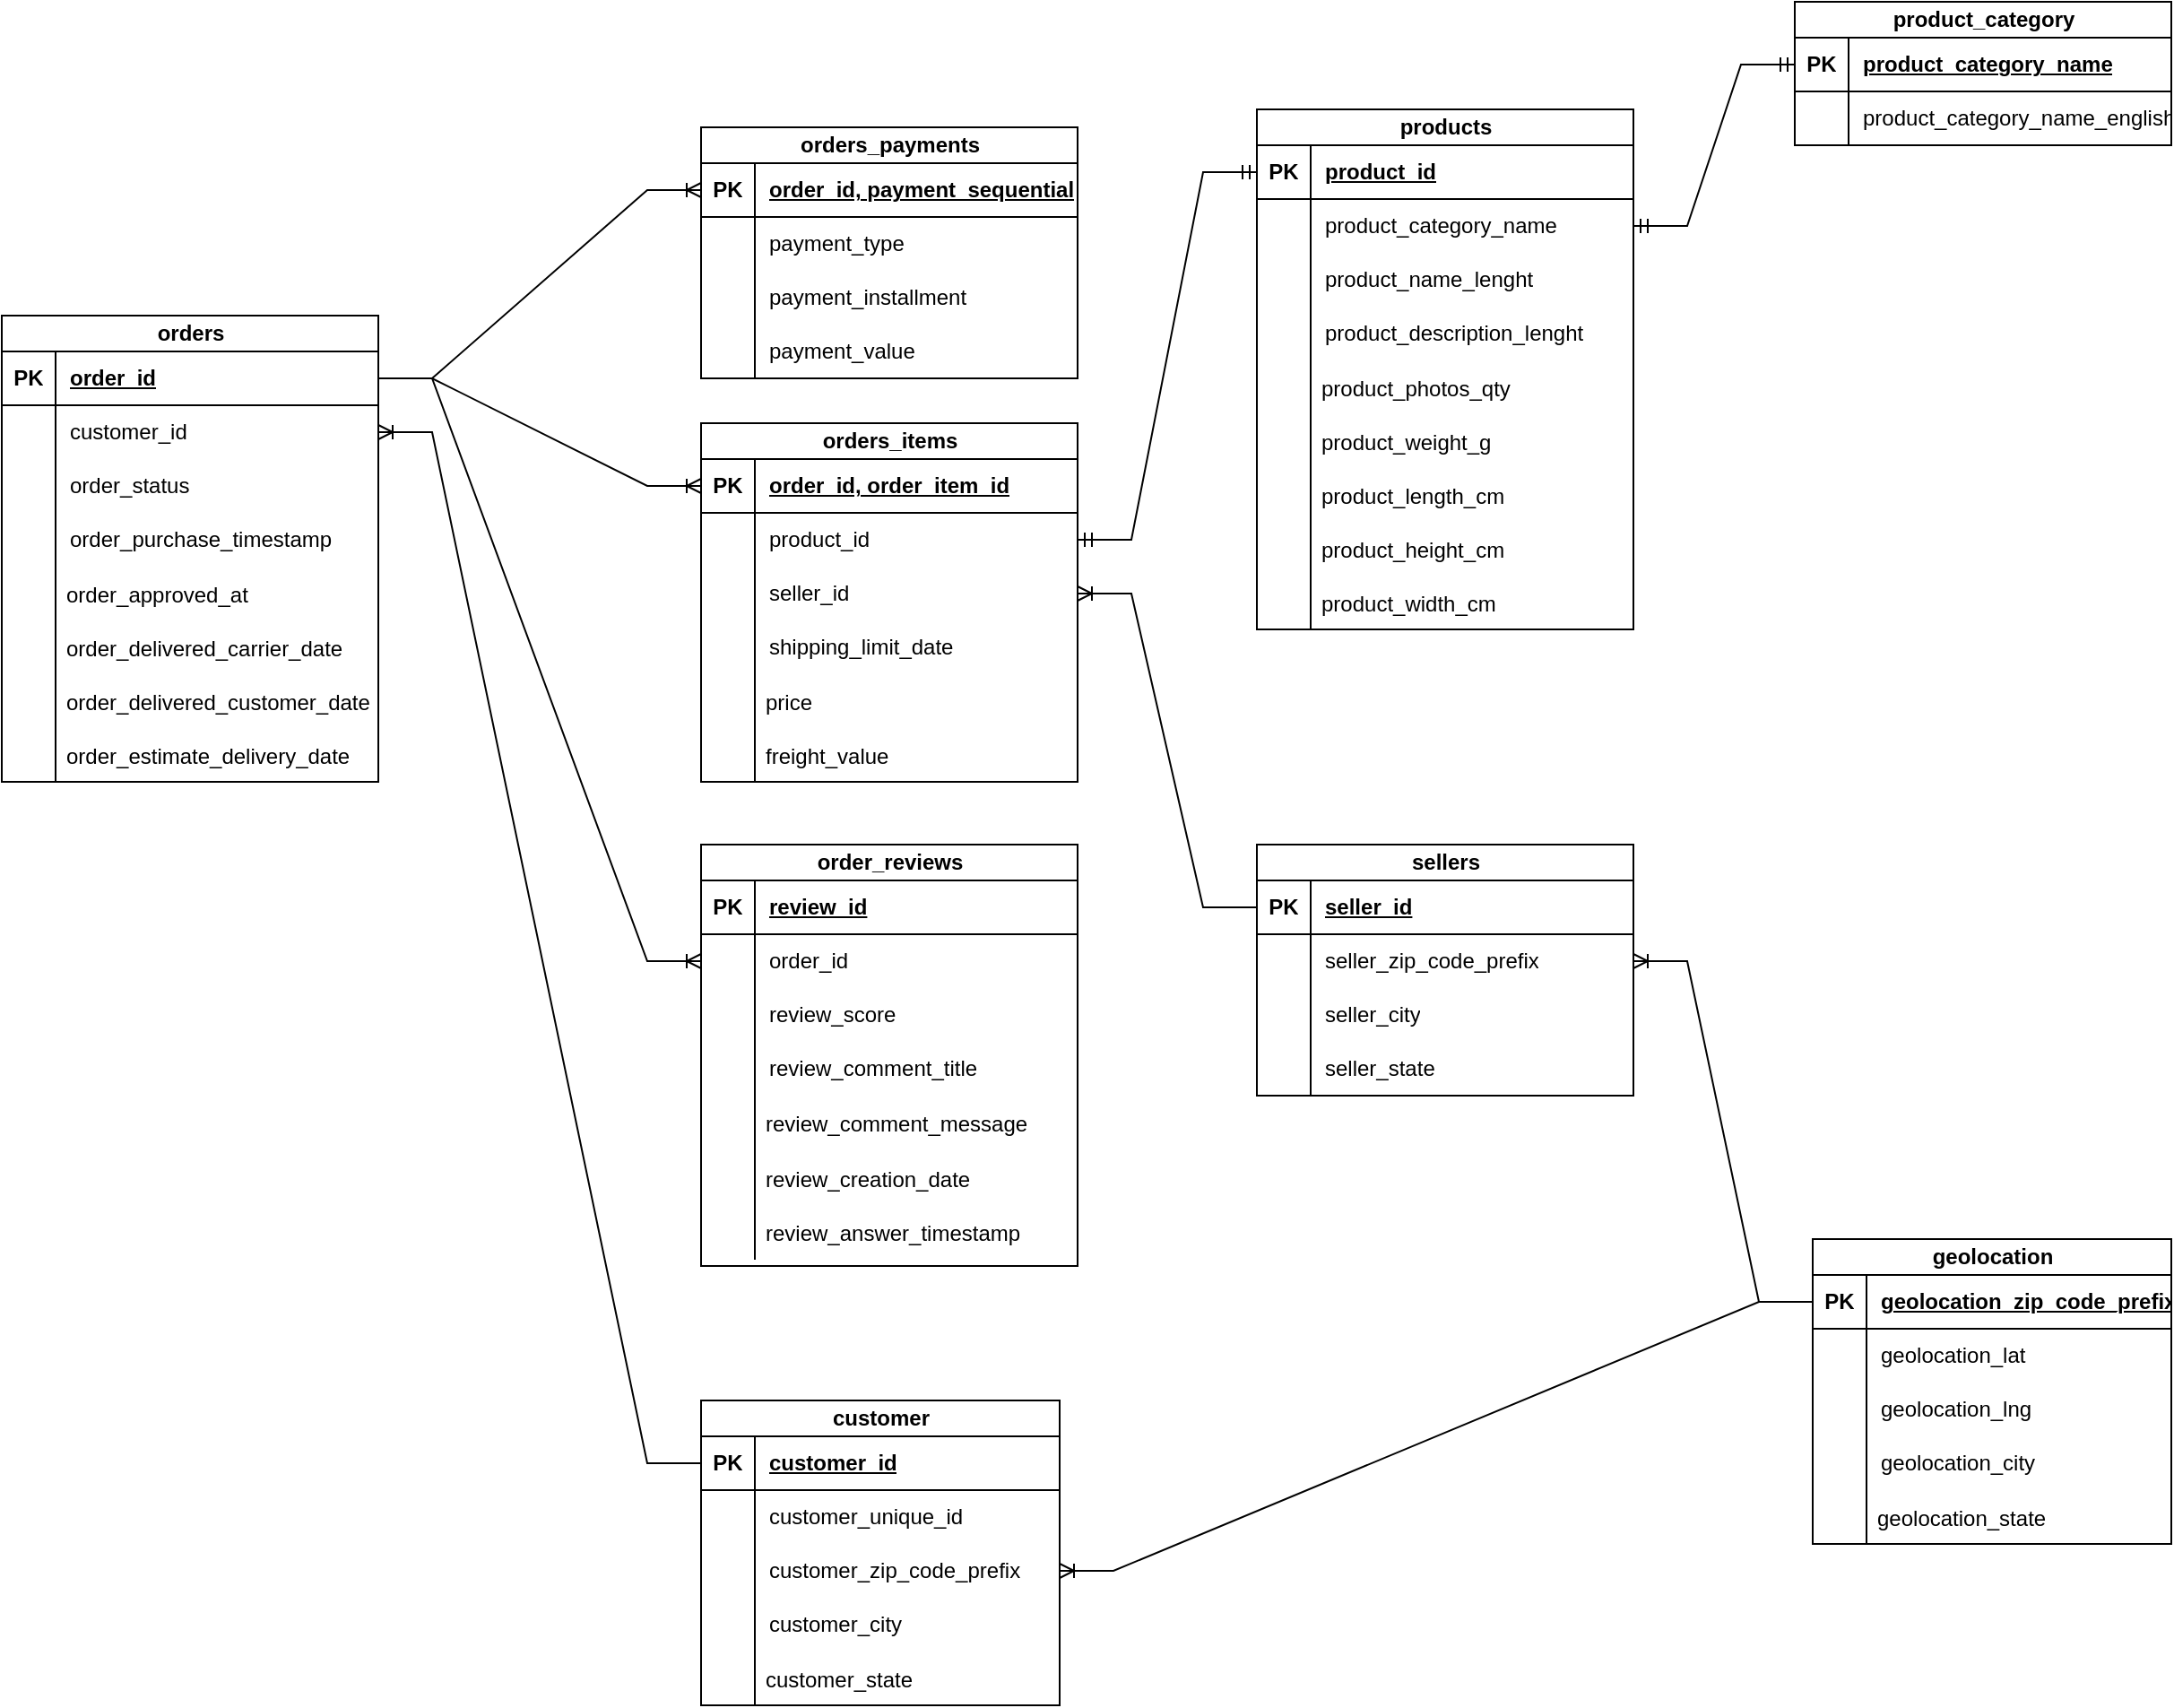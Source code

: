 <mxfile version="21.6.8" type="github">
  <diagram name="Page-1" id="hKuT9ZDMPnaSmXgGTGg1">
    <mxGraphModel dx="1985" dy="883" grid="1" gridSize="10" guides="1" tooltips="1" connect="1" arrows="1" fold="1" page="1" pageScale="1" pageWidth="827" pageHeight="1169" math="0" shadow="0">
      <root>
        <mxCell id="0" />
        <mxCell id="1" parent="0" />
        <mxCell id="spG-7d_b9eZW27uLmgYf-78" value="orders_payments" style="shape=table;startSize=20;container=1;collapsible=1;childLayout=tableLayout;fixedRows=1;rowLines=0;fontStyle=1;align=center;resizeLast=1;html=1;" vertex="1" parent="1">
          <mxGeometry x="1160" y="220" width="210" height="140" as="geometry">
            <mxRectangle x="50" y="90" width="100" height="30" as="alternateBounds" />
          </mxGeometry>
        </mxCell>
        <mxCell id="spG-7d_b9eZW27uLmgYf-79" value="" style="shape=tableRow;horizontal=0;startSize=0;swimlaneHead=0;swimlaneBody=0;fillColor=none;collapsible=0;dropTarget=0;points=[[0,0.5],[1,0.5]];portConstraint=eastwest;top=0;left=0;right=0;bottom=1;" vertex="1" parent="spG-7d_b9eZW27uLmgYf-78">
          <mxGeometry y="20" width="210" height="30" as="geometry" />
        </mxCell>
        <mxCell id="spG-7d_b9eZW27uLmgYf-80" value="PK" style="shape=partialRectangle;connectable=0;fillColor=none;top=0;left=0;bottom=0;right=0;fontStyle=1;overflow=hidden;whiteSpace=wrap;html=1;" vertex="1" parent="spG-7d_b9eZW27uLmgYf-79">
          <mxGeometry width="30" height="30" as="geometry">
            <mxRectangle width="30" height="30" as="alternateBounds" />
          </mxGeometry>
        </mxCell>
        <mxCell id="spG-7d_b9eZW27uLmgYf-81" value="order_id, payment_sequential" style="shape=partialRectangle;connectable=0;fillColor=none;top=0;left=0;bottom=0;right=0;align=left;spacingLeft=6;fontStyle=5;overflow=hidden;whiteSpace=wrap;html=1;" vertex="1" parent="spG-7d_b9eZW27uLmgYf-79">
          <mxGeometry x="30" width="180" height="30" as="geometry">
            <mxRectangle width="180" height="30" as="alternateBounds" />
          </mxGeometry>
        </mxCell>
        <mxCell id="spG-7d_b9eZW27uLmgYf-82" value="" style="shape=tableRow;horizontal=0;startSize=0;swimlaneHead=0;swimlaneBody=0;fillColor=none;collapsible=0;dropTarget=0;points=[[0,0.5],[1,0.5]];portConstraint=eastwest;top=0;left=0;right=0;bottom=0;" vertex="1" parent="spG-7d_b9eZW27uLmgYf-78">
          <mxGeometry y="50" width="210" height="30" as="geometry" />
        </mxCell>
        <mxCell id="spG-7d_b9eZW27uLmgYf-83" value="" style="shape=partialRectangle;connectable=0;fillColor=none;top=0;left=0;bottom=0;right=0;editable=1;overflow=hidden;whiteSpace=wrap;html=1;" vertex="1" parent="spG-7d_b9eZW27uLmgYf-82">
          <mxGeometry width="30" height="30" as="geometry">
            <mxRectangle width="30" height="30" as="alternateBounds" />
          </mxGeometry>
        </mxCell>
        <mxCell id="spG-7d_b9eZW27uLmgYf-84" value="payment_type" style="shape=partialRectangle;connectable=0;fillColor=none;top=0;left=0;bottom=0;right=0;align=left;spacingLeft=6;overflow=hidden;whiteSpace=wrap;html=1;" vertex="1" parent="spG-7d_b9eZW27uLmgYf-82">
          <mxGeometry x="30" width="180" height="30" as="geometry">
            <mxRectangle width="180" height="30" as="alternateBounds" />
          </mxGeometry>
        </mxCell>
        <mxCell id="spG-7d_b9eZW27uLmgYf-85" value="" style="shape=tableRow;horizontal=0;startSize=0;swimlaneHead=0;swimlaneBody=0;fillColor=none;collapsible=0;dropTarget=0;points=[[0,0.5],[1,0.5]];portConstraint=eastwest;top=0;left=0;right=0;bottom=0;" vertex="1" parent="spG-7d_b9eZW27uLmgYf-78">
          <mxGeometry y="80" width="210" height="30" as="geometry" />
        </mxCell>
        <mxCell id="spG-7d_b9eZW27uLmgYf-86" value="" style="shape=partialRectangle;connectable=0;fillColor=none;top=0;left=0;bottom=0;right=0;editable=1;overflow=hidden;whiteSpace=wrap;html=1;" vertex="1" parent="spG-7d_b9eZW27uLmgYf-85">
          <mxGeometry width="30" height="30" as="geometry">
            <mxRectangle width="30" height="30" as="alternateBounds" />
          </mxGeometry>
        </mxCell>
        <mxCell id="spG-7d_b9eZW27uLmgYf-87" value="payment_installment" style="shape=partialRectangle;connectable=0;fillColor=none;top=0;left=0;bottom=0;right=0;align=left;spacingLeft=6;overflow=hidden;whiteSpace=wrap;html=1;" vertex="1" parent="spG-7d_b9eZW27uLmgYf-85">
          <mxGeometry x="30" width="180" height="30" as="geometry">
            <mxRectangle width="180" height="30" as="alternateBounds" />
          </mxGeometry>
        </mxCell>
        <mxCell id="spG-7d_b9eZW27uLmgYf-88" value="" style="shape=tableRow;horizontal=0;startSize=0;swimlaneHead=0;swimlaneBody=0;fillColor=none;collapsible=0;dropTarget=0;points=[[0,0.5],[1,0.5]];portConstraint=eastwest;top=0;left=0;right=0;bottom=0;" vertex="1" parent="spG-7d_b9eZW27uLmgYf-78">
          <mxGeometry y="110" width="210" height="30" as="geometry" />
        </mxCell>
        <mxCell id="spG-7d_b9eZW27uLmgYf-89" value="" style="shape=partialRectangle;connectable=0;fillColor=none;top=0;left=0;bottom=0;right=0;editable=1;overflow=hidden;whiteSpace=wrap;html=1;" vertex="1" parent="spG-7d_b9eZW27uLmgYf-88">
          <mxGeometry width="30" height="30" as="geometry">
            <mxRectangle width="30" height="30" as="alternateBounds" />
          </mxGeometry>
        </mxCell>
        <mxCell id="spG-7d_b9eZW27uLmgYf-90" value="payment_value" style="shape=partialRectangle;connectable=0;fillColor=none;top=0;left=0;bottom=0;right=0;align=left;spacingLeft=6;overflow=hidden;whiteSpace=wrap;html=1;" vertex="1" parent="spG-7d_b9eZW27uLmgYf-88">
          <mxGeometry x="30" width="180" height="30" as="geometry">
            <mxRectangle width="180" height="30" as="alternateBounds" />
          </mxGeometry>
        </mxCell>
        <mxCell id="spG-7d_b9eZW27uLmgYf-133" value="product_category" style="shape=table;startSize=20;container=1;collapsible=1;childLayout=tableLayout;fixedRows=1;rowLines=0;fontStyle=1;align=center;resizeLast=1;html=1;" vertex="1" parent="1">
          <mxGeometry x="1770" y="150" width="210" height="80" as="geometry">
            <mxRectangle x="50" y="90" width="100" height="30" as="alternateBounds" />
          </mxGeometry>
        </mxCell>
        <mxCell id="spG-7d_b9eZW27uLmgYf-134" value="" style="shape=tableRow;horizontal=0;startSize=0;swimlaneHead=0;swimlaneBody=0;fillColor=none;collapsible=0;dropTarget=0;points=[[0,0.5],[1,0.5]];portConstraint=eastwest;top=0;left=0;right=0;bottom=1;" vertex="1" parent="spG-7d_b9eZW27uLmgYf-133">
          <mxGeometry y="20" width="210" height="30" as="geometry" />
        </mxCell>
        <mxCell id="spG-7d_b9eZW27uLmgYf-135" value="PK" style="shape=partialRectangle;connectable=0;fillColor=none;top=0;left=0;bottom=0;right=0;fontStyle=1;overflow=hidden;whiteSpace=wrap;html=1;" vertex="1" parent="spG-7d_b9eZW27uLmgYf-134">
          <mxGeometry width="30" height="30" as="geometry">
            <mxRectangle width="30" height="30" as="alternateBounds" />
          </mxGeometry>
        </mxCell>
        <mxCell id="spG-7d_b9eZW27uLmgYf-136" value="product_category_name" style="shape=partialRectangle;connectable=0;fillColor=none;top=0;left=0;bottom=0;right=0;align=left;spacingLeft=6;fontStyle=5;overflow=hidden;whiteSpace=wrap;html=1;" vertex="1" parent="spG-7d_b9eZW27uLmgYf-134">
          <mxGeometry x="30" width="180" height="30" as="geometry">
            <mxRectangle width="180" height="30" as="alternateBounds" />
          </mxGeometry>
        </mxCell>
        <mxCell id="spG-7d_b9eZW27uLmgYf-137" value="" style="shape=tableRow;horizontal=0;startSize=0;swimlaneHead=0;swimlaneBody=0;fillColor=none;collapsible=0;dropTarget=0;points=[[0,0.5],[1,0.5]];portConstraint=eastwest;top=0;left=0;right=0;bottom=0;" vertex="1" parent="spG-7d_b9eZW27uLmgYf-133">
          <mxGeometry y="50" width="210" height="30" as="geometry" />
        </mxCell>
        <mxCell id="spG-7d_b9eZW27uLmgYf-138" value="" style="shape=partialRectangle;connectable=0;fillColor=none;top=0;left=0;bottom=0;right=0;editable=1;overflow=hidden;whiteSpace=wrap;html=1;" vertex="1" parent="spG-7d_b9eZW27uLmgYf-137">
          <mxGeometry width="30" height="30" as="geometry">
            <mxRectangle width="30" height="30" as="alternateBounds" />
          </mxGeometry>
        </mxCell>
        <mxCell id="spG-7d_b9eZW27uLmgYf-139" value="product_category_name_english" style="shape=partialRectangle;connectable=0;fillColor=none;top=0;left=0;bottom=0;right=0;align=left;spacingLeft=6;overflow=hidden;whiteSpace=wrap;html=1;" vertex="1" parent="spG-7d_b9eZW27uLmgYf-137">
          <mxGeometry x="30" width="180" height="30" as="geometry">
            <mxRectangle width="180" height="30" as="alternateBounds" />
          </mxGeometry>
        </mxCell>
        <mxCell id="spG-7d_b9eZW27uLmgYf-146" value="sellers" style="shape=table;startSize=20;container=1;collapsible=1;childLayout=tableLayout;fixedRows=1;rowLines=0;fontStyle=1;align=center;resizeLast=1;html=1;" vertex="1" parent="1">
          <mxGeometry x="1470" y="620" width="210" height="140" as="geometry">
            <mxRectangle x="50" y="90" width="100" height="30" as="alternateBounds" />
          </mxGeometry>
        </mxCell>
        <mxCell id="spG-7d_b9eZW27uLmgYf-147" value="" style="shape=tableRow;horizontal=0;startSize=0;swimlaneHead=0;swimlaneBody=0;fillColor=none;collapsible=0;dropTarget=0;points=[[0,0.5],[1,0.5]];portConstraint=eastwest;top=0;left=0;right=0;bottom=1;" vertex="1" parent="spG-7d_b9eZW27uLmgYf-146">
          <mxGeometry y="20" width="210" height="30" as="geometry" />
        </mxCell>
        <mxCell id="spG-7d_b9eZW27uLmgYf-148" value="PK" style="shape=partialRectangle;connectable=0;fillColor=none;top=0;left=0;bottom=0;right=0;fontStyle=1;overflow=hidden;whiteSpace=wrap;html=1;" vertex="1" parent="spG-7d_b9eZW27uLmgYf-147">
          <mxGeometry width="30" height="30" as="geometry">
            <mxRectangle width="30" height="30" as="alternateBounds" />
          </mxGeometry>
        </mxCell>
        <mxCell id="spG-7d_b9eZW27uLmgYf-149" value="seller_id" style="shape=partialRectangle;connectable=0;fillColor=none;top=0;left=0;bottom=0;right=0;align=left;spacingLeft=6;fontStyle=5;overflow=hidden;whiteSpace=wrap;html=1;" vertex="1" parent="spG-7d_b9eZW27uLmgYf-147">
          <mxGeometry x="30" width="180" height="30" as="geometry">
            <mxRectangle width="180" height="30" as="alternateBounds" />
          </mxGeometry>
        </mxCell>
        <mxCell id="spG-7d_b9eZW27uLmgYf-150" value="" style="shape=tableRow;horizontal=0;startSize=0;swimlaneHead=0;swimlaneBody=0;fillColor=none;collapsible=0;dropTarget=0;points=[[0,0.5],[1,0.5]];portConstraint=eastwest;top=0;left=0;right=0;bottom=0;" vertex="1" parent="spG-7d_b9eZW27uLmgYf-146">
          <mxGeometry y="50" width="210" height="30" as="geometry" />
        </mxCell>
        <mxCell id="spG-7d_b9eZW27uLmgYf-151" value="" style="shape=partialRectangle;connectable=0;fillColor=none;top=0;left=0;bottom=0;right=0;editable=1;overflow=hidden;whiteSpace=wrap;html=1;" vertex="1" parent="spG-7d_b9eZW27uLmgYf-150">
          <mxGeometry width="30" height="30" as="geometry">
            <mxRectangle width="30" height="30" as="alternateBounds" />
          </mxGeometry>
        </mxCell>
        <mxCell id="spG-7d_b9eZW27uLmgYf-152" value="seller_zip_code_prefix" style="shape=partialRectangle;connectable=0;fillColor=none;top=0;left=0;bottom=0;right=0;align=left;spacingLeft=6;overflow=hidden;whiteSpace=wrap;html=1;" vertex="1" parent="spG-7d_b9eZW27uLmgYf-150">
          <mxGeometry x="30" width="180" height="30" as="geometry">
            <mxRectangle width="180" height="30" as="alternateBounds" />
          </mxGeometry>
        </mxCell>
        <mxCell id="spG-7d_b9eZW27uLmgYf-153" value="" style="shape=tableRow;horizontal=0;startSize=0;swimlaneHead=0;swimlaneBody=0;fillColor=none;collapsible=0;dropTarget=0;points=[[0,0.5],[1,0.5]];portConstraint=eastwest;top=0;left=0;right=0;bottom=0;" vertex="1" parent="spG-7d_b9eZW27uLmgYf-146">
          <mxGeometry y="80" width="210" height="30" as="geometry" />
        </mxCell>
        <mxCell id="spG-7d_b9eZW27uLmgYf-154" value="" style="shape=partialRectangle;connectable=0;fillColor=none;top=0;left=0;bottom=0;right=0;editable=1;overflow=hidden;whiteSpace=wrap;html=1;" vertex="1" parent="spG-7d_b9eZW27uLmgYf-153">
          <mxGeometry width="30" height="30" as="geometry">
            <mxRectangle width="30" height="30" as="alternateBounds" />
          </mxGeometry>
        </mxCell>
        <mxCell id="spG-7d_b9eZW27uLmgYf-155" value="seller_city" style="shape=partialRectangle;connectable=0;fillColor=none;top=0;left=0;bottom=0;right=0;align=left;spacingLeft=6;overflow=hidden;whiteSpace=wrap;html=1;" vertex="1" parent="spG-7d_b9eZW27uLmgYf-153">
          <mxGeometry x="30" width="180" height="30" as="geometry">
            <mxRectangle width="180" height="30" as="alternateBounds" />
          </mxGeometry>
        </mxCell>
        <mxCell id="spG-7d_b9eZW27uLmgYf-156" value="" style="shape=tableRow;horizontal=0;startSize=0;swimlaneHead=0;swimlaneBody=0;fillColor=none;collapsible=0;dropTarget=0;points=[[0,0.5],[1,0.5]];portConstraint=eastwest;top=0;left=0;right=0;bottom=0;" vertex="1" parent="spG-7d_b9eZW27uLmgYf-146">
          <mxGeometry y="110" width="210" height="30" as="geometry" />
        </mxCell>
        <mxCell id="spG-7d_b9eZW27uLmgYf-157" value="" style="shape=partialRectangle;connectable=0;fillColor=none;top=0;left=0;bottom=0;right=0;editable=1;overflow=hidden;whiteSpace=wrap;html=1;" vertex="1" parent="spG-7d_b9eZW27uLmgYf-156">
          <mxGeometry width="30" height="30" as="geometry">
            <mxRectangle width="30" height="30" as="alternateBounds" />
          </mxGeometry>
        </mxCell>
        <mxCell id="spG-7d_b9eZW27uLmgYf-158" value="seller_state" style="shape=partialRectangle;connectable=0;fillColor=none;top=0;left=0;bottom=0;right=0;align=left;spacingLeft=6;overflow=hidden;whiteSpace=wrap;html=1;" vertex="1" parent="spG-7d_b9eZW27uLmgYf-156">
          <mxGeometry x="30" width="180" height="30" as="geometry">
            <mxRectangle width="180" height="30" as="alternateBounds" />
          </mxGeometry>
        </mxCell>
        <mxCell id="spG-7d_b9eZW27uLmgYf-159" value="" style="group" vertex="1" connectable="0" parent="1">
          <mxGeometry x="1780" y="840" width="200" height="170" as="geometry" />
        </mxCell>
        <mxCell id="spG-7d_b9eZW27uLmgYf-22" value="geolocation" style="shape=table;startSize=20;container=1;collapsible=1;childLayout=tableLayout;fixedRows=1;rowLines=0;fontStyle=1;align=center;resizeLast=1;html=1;" vertex="1" parent="spG-7d_b9eZW27uLmgYf-159">
          <mxGeometry width="200" height="170" as="geometry">
            <mxRectangle x="50" y="90" width="100" height="30" as="alternateBounds" />
          </mxGeometry>
        </mxCell>
        <mxCell id="spG-7d_b9eZW27uLmgYf-23" value="" style="shape=tableRow;horizontal=0;startSize=0;swimlaneHead=0;swimlaneBody=0;fillColor=none;collapsible=0;dropTarget=0;points=[[0,0.5],[1,0.5]];portConstraint=eastwest;top=0;left=0;right=0;bottom=1;" vertex="1" parent="spG-7d_b9eZW27uLmgYf-22">
          <mxGeometry y="20" width="200" height="30" as="geometry" />
        </mxCell>
        <mxCell id="spG-7d_b9eZW27uLmgYf-24" value="PK" style="shape=partialRectangle;connectable=0;fillColor=none;top=0;left=0;bottom=0;right=0;fontStyle=1;overflow=hidden;whiteSpace=wrap;html=1;" vertex="1" parent="spG-7d_b9eZW27uLmgYf-23">
          <mxGeometry width="30" height="30" as="geometry">
            <mxRectangle width="30" height="30" as="alternateBounds" />
          </mxGeometry>
        </mxCell>
        <mxCell id="spG-7d_b9eZW27uLmgYf-25" value="geolocation_zip_code_prefix" style="shape=partialRectangle;connectable=0;fillColor=none;top=0;left=0;bottom=0;right=0;align=left;spacingLeft=6;fontStyle=5;overflow=hidden;whiteSpace=wrap;html=1;" vertex="1" parent="spG-7d_b9eZW27uLmgYf-23">
          <mxGeometry x="30" width="170" height="30" as="geometry">
            <mxRectangle width="170" height="30" as="alternateBounds" />
          </mxGeometry>
        </mxCell>
        <mxCell id="spG-7d_b9eZW27uLmgYf-26" value="" style="shape=tableRow;horizontal=0;startSize=0;swimlaneHead=0;swimlaneBody=0;fillColor=none;collapsible=0;dropTarget=0;points=[[0,0.5],[1,0.5]];portConstraint=eastwest;top=0;left=0;right=0;bottom=0;" vertex="1" parent="spG-7d_b9eZW27uLmgYf-22">
          <mxGeometry y="50" width="200" height="30" as="geometry" />
        </mxCell>
        <mxCell id="spG-7d_b9eZW27uLmgYf-27" value="" style="shape=partialRectangle;connectable=0;fillColor=none;top=0;left=0;bottom=0;right=0;editable=1;overflow=hidden;whiteSpace=wrap;html=1;" vertex="1" parent="spG-7d_b9eZW27uLmgYf-26">
          <mxGeometry width="30" height="30" as="geometry">
            <mxRectangle width="30" height="30" as="alternateBounds" />
          </mxGeometry>
        </mxCell>
        <mxCell id="spG-7d_b9eZW27uLmgYf-28" value="geolocation_lat" style="shape=partialRectangle;connectable=0;fillColor=none;top=0;left=0;bottom=0;right=0;align=left;spacingLeft=6;overflow=hidden;whiteSpace=wrap;html=1;" vertex="1" parent="spG-7d_b9eZW27uLmgYf-26">
          <mxGeometry x="30" width="170" height="30" as="geometry">
            <mxRectangle width="170" height="30" as="alternateBounds" />
          </mxGeometry>
        </mxCell>
        <mxCell id="spG-7d_b9eZW27uLmgYf-29" value="" style="shape=tableRow;horizontal=0;startSize=0;swimlaneHead=0;swimlaneBody=0;fillColor=none;collapsible=0;dropTarget=0;points=[[0,0.5],[1,0.5]];portConstraint=eastwest;top=0;left=0;right=0;bottom=0;" vertex="1" parent="spG-7d_b9eZW27uLmgYf-22">
          <mxGeometry y="80" width="200" height="30" as="geometry" />
        </mxCell>
        <mxCell id="spG-7d_b9eZW27uLmgYf-30" value="" style="shape=partialRectangle;connectable=0;fillColor=none;top=0;left=0;bottom=0;right=0;editable=1;overflow=hidden;whiteSpace=wrap;html=1;" vertex="1" parent="spG-7d_b9eZW27uLmgYf-29">
          <mxGeometry width="30" height="30" as="geometry">
            <mxRectangle width="30" height="30" as="alternateBounds" />
          </mxGeometry>
        </mxCell>
        <mxCell id="spG-7d_b9eZW27uLmgYf-31" value="geolocation_lng" style="shape=partialRectangle;connectable=0;fillColor=none;top=0;left=0;bottom=0;right=0;align=left;spacingLeft=6;overflow=hidden;whiteSpace=wrap;html=1;" vertex="1" parent="spG-7d_b9eZW27uLmgYf-29">
          <mxGeometry x="30" width="170" height="30" as="geometry">
            <mxRectangle width="170" height="30" as="alternateBounds" />
          </mxGeometry>
        </mxCell>
        <mxCell id="spG-7d_b9eZW27uLmgYf-32" value="" style="shape=tableRow;horizontal=0;startSize=0;swimlaneHead=0;swimlaneBody=0;fillColor=none;collapsible=0;dropTarget=0;points=[[0,0.5],[1,0.5]];portConstraint=eastwest;top=0;left=0;right=0;bottom=0;" vertex="1" parent="spG-7d_b9eZW27uLmgYf-22">
          <mxGeometry y="110" width="200" height="30" as="geometry" />
        </mxCell>
        <mxCell id="spG-7d_b9eZW27uLmgYf-33" value="" style="shape=partialRectangle;connectable=0;fillColor=none;top=0;left=0;bottom=0;right=0;editable=1;overflow=hidden;whiteSpace=wrap;html=1;" vertex="1" parent="spG-7d_b9eZW27uLmgYf-32">
          <mxGeometry width="30" height="30" as="geometry">
            <mxRectangle width="30" height="30" as="alternateBounds" />
          </mxGeometry>
        </mxCell>
        <mxCell id="spG-7d_b9eZW27uLmgYf-34" value="geolocation_city" style="shape=partialRectangle;connectable=0;fillColor=none;top=0;left=0;bottom=0;right=0;align=left;spacingLeft=6;overflow=hidden;whiteSpace=wrap;html=1;" vertex="1" parent="spG-7d_b9eZW27uLmgYf-32">
          <mxGeometry x="30" width="170" height="30" as="geometry">
            <mxRectangle width="170" height="30" as="alternateBounds" />
          </mxGeometry>
        </mxCell>
        <mxCell id="spG-7d_b9eZW27uLmgYf-35" value="geolocation_state" style="shape=partialRectangle;fillColor=none;align=left;verticalAlign=middle;strokeColor=none;spacingLeft=34;rotatable=0;points=[[0,0.5],[1,0.5]];portConstraint=eastwest;dropTarget=0;strokeWidth=1;" vertex="1" parent="spG-7d_b9eZW27uLmgYf-159">
          <mxGeometry y="140" width="90" height="30" as="geometry" />
        </mxCell>
        <mxCell id="spG-7d_b9eZW27uLmgYf-36" value="" style="shape=partialRectangle;top=0;left=0;bottom=0;fillColor=none;stokeWidth=1;align=left;verticalAlign=middle;spacingLeft=4;spacingRight=4;overflow=hidden;rotatable=0;points=[];portConstraint=eastwest;part=1;" vertex="1" connectable="0" parent="spG-7d_b9eZW27uLmgYf-35">
          <mxGeometry width="30" height="30" as="geometry" />
        </mxCell>
        <mxCell id="spG-7d_b9eZW27uLmgYf-161" value="" style="group" vertex="1" connectable="0" parent="1">
          <mxGeometry x="1160" y="930" width="200" height="170" as="geometry" />
        </mxCell>
        <mxCell id="spG-7d_b9eZW27uLmgYf-1" value="customer" style="shape=table;startSize=20;container=1;collapsible=1;childLayout=tableLayout;fixedRows=1;rowLines=0;fontStyle=1;align=center;resizeLast=1;html=1;" vertex="1" parent="spG-7d_b9eZW27uLmgYf-161">
          <mxGeometry width="200" height="170" as="geometry">
            <mxRectangle x="50" y="90" width="100" height="30" as="alternateBounds" />
          </mxGeometry>
        </mxCell>
        <mxCell id="spG-7d_b9eZW27uLmgYf-2" value="" style="shape=tableRow;horizontal=0;startSize=0;swimlaneHead=0;swimlaneBody=0;fillColor=none;collapsible=0;dropTarget=0;points=[[0,0.5],[1,0.5]];portConstraint=eastwest;top=0;left=0;right=0;bottom=1;" vertex="1" parent="spG-7d_b9eZW27uLmgYf-1">
          <mxGeometry y="20" width="200" height="30" as="geometry" />
        </mxCell>
        <mxCell id="spG-7d_b9eZW27uLmgYf-3" value="PK" style="shape=partialRectangle;connectable=0;fillColor=none;top=0;left=0;bottom=0;right=0;fontStyle=1;overflow=hidden;whiteSpace=wrap;html=1;" vertex="1" parent="spG-7d_b9eZW27uLmgYf-2">
          <mxGeometry width="30" height="30" as="geometry">
            <mxRectangle width="30" height="30" as="alternateBounds" />
          </mxGeometry>
        </mxCell>
        <mxCell id="spG-7d_b9eZW27uLmgYf-4" value="customer_id" style="shape=partialRectangle;connectable=0;fillColor=none;top=0;left=0;bottom=0;right=0;align=left;spacingLeft=6;fontStyle=5;overflow=hidden;whiteSpace=wrap;html=1;" vertex="1" parent="spG-7d_b9eZW27uLmgYf-2">
          <mxGeometry x="30" width="170" height="30" as="geometry">
            <mxRectangle width="170" height="30" as="alternateBounds" />
          </mxGeometry>
        </mxCell>
        <mxCell id="spG-7d_b9eZW27uLmgYf-5" value="" style="shape=tableRow;horizontal=0;startSize=0;swimlaneHead=0;swimlaneBody=0;fillColor=none;collapsible=0;dropTarget=0;points=[[0,0.5],[1,0.5]];portConstraint=eastwest;top=0;left=0;right=0;bottom=0;" vertex="1" parent="spG-7d_b9eZW27uLmgYf-1">
          <mxGeometry y="50" width="200" height="30" as="geometry" />
        </mxCell>
        <mxCell id="spG-7d_b9eZW27uLmgYf-6" value="" style="shape=partialRectangle;connectable=0;fillColor=none;top=0;left=0;bottom=0;right=0;editable=1;overflow=hidden;whiteSpace=wrap;html=1;" vertex="1" parent="spG-7d_b9eZW27uLmgYf-5">
          <mxGeometry width="30" height="30" as="geometry">
            <mxRectangle width="30" height="30" as="alternateBounds" />
          </mxGeometry>
        </mxCell>
        <mxCell id="spG-7d_b9eZW27uLmgYf-7" value="customer_unique_id" style="shape=partialRectangle;connectable=0;fillColor=none;top=0;left=0;bottom=0;right=0;align=left;spacingLeft=6;overflow=hidden;whiteSpace=wrap;html=1;" vertex="1" parent="spG-7d_b9eZW27uLmgYf-5">
          <mxGeometry x="30" width="170" height="30" as="geometry">
            <mxRectangle width="170" height="30" as="alternateBounds" />
          </mxGeometry>
        </mxCell>
        <mxCell id="spG-7d_b9eZW27uLmgYf-8" value="" style="shape=tableRow;horizontal=0;startSize=0;swimlaneHead=0;swimlaneBody=0;fillColor=none;collapsible=0;dropTarget=0;points=[[0,0.5],[1,0.5]];portConstraint=eastwest;top=0;left=0;right=0;bottom=0;" vertex="1" parent="spG-7d_b9eZW27uLmgYf-1">
          <mxGeometry y="80" width="200" height="30" as="geometry" />
        </mxCell>
        <mxCell id="spG-7d_b9eZW27uLmgYf-9" value="" style="shape=partialRectangle;connectable=0;fillColor=none;top=0;left=0;bottom=0;right=0;editable=1;overflow=hidden;whiteSpace=wrap;html=1;" vertex="1" parent="spG-7d_b9eZW27uLmgYf-8">
          <mxGeometry width="30" height="30" as="geometry">
            <mxRectangle width="30" height="30" as="alternateBounds" />
          </mxGeometry>
        </mxCell>
        <mxCell id="spG-7d_b9eZW27uLmgYf-10" value="customer_zip_code_prefix" style="shape=partialRectangle;connectable=0;fillColor=none;top=0;left=0;bottom=0;right=0;align=left;spacingLeft=6;overflow=hidden;whiteSpace=wrap;html=1;" vertex="1" parent="spG-7d_b9eZW27uLmgYf-8">
          <mxGeometry x="30" width="170" height="30" as="geometry">
            <mxRectangle width="170" height="30" as="alternateBounds" />
          </mxGeometry>
        </mxCell>
        <mxCell id="spG-7d_b9eZW27uLmgYf-11" value="" style="shape=tableRow;horizontal=0;startSize=0;swimlaneHead=0;swimlaneBody=0;fillColor=none;collapsible=0;dropTarget=0;points=[[0,0.5],[1,0.5]];portConstraint=eastwest;top=0;left=0;right=0;bottom=0;" vertex="1" parent="spG-7d_b9eZW27uLmgYf-1">
          <mxGeometry y="110" width="200" height="30" as="geometry" />
        </mxCell>
        <mxCell id="spG-7d_b9eZW27uLmgYf-12" value="" style="shape=partialRectangle;connectable=0;fillColor=none;top=0;left=0;bottom=0;right=0;editable=1;overflow=hidden;whiteSpace=wrap;html=1;" vertex="1" parent="spG-7d_b9eZW27uLmgYf-11">
          <mxGeometry width="30" height="30" as="geometry">
            <mxRectangle width="30" height="30" as="alternateBounds" />
          </mxGeometry>
        </mxCell>
        <mxCell id="spG-7d_b9eZW27uLmgYf-13" value="customer_city" style="shape=partialRectangle;connectable=0;fillColor=none;top=0;left=0;bottom=0;right=0;align=left;spacingLeft=6;overflow=hidden;whiteSpace=wrap;html=1;" vertex="1" parent="spG-7d_b9eZW27uLmgYf-11">
          <mxGeometry x="30" width="170" height="30" as="geometry">
            <mxRectangle width="170" height="30" as="alternateBounds" />
          </mxGeometry>
        </mxCell>
        <mxCell id="spG-7d_b9eZW27uLmgYf-20" value="customer_state" style="shape=partialRectangle;fillColor=none;align=left;verticalAlign=middle;strokeColor=none;spacingLeft=34;rotatable=0;points=[[0,0.5],[1,0.5]];portConstraint=eastwest;dropTarget=0;strokeWidth=1;" vertex="1" parent="spG-7d_b9eZW27uLmgYf-161">
          <mxGeometry y="140" width="90" height="30" as="geometry" />
        </mxCell>
        <mxCell id="spG-7d_b9eZW27uLmgYf-21" value="" style="shape=partialRectangle;top=0;left=0;bottom=0;fillColor=none;stokeWidth=1;align=left;verticalAlign=middle;spacingLeft=4;spacingRight=4;overflow=hidden;rotatable=0;points=[];portConstraint=eastwest;part=1;" vertex="1" connectable="0" parent="spG-7d_b9eZW27uLmgYf-20">
          <mxGeometry width="30" height="30" as="geometry" />
        </mxCell>
        <mxCell id="spG-7d_b9eZW27uLmgYf-162" value="" style="group" vertex="1" connectable="0" parent="1">
          <mxGeometry x="770" y="325" width="210" height="260" as="geometry" />
        </mxCell>
        <mxCell id="spG-7d_b9eZW27uLmgYf-37" value="orders" style="shape=table;startSize=20;container=1;collapsible=1;childLayout=tableLayout;fixedRows=1;rowLines=0;fontStyle=1;align=center;resizeLast=1;html=1;" vertex="1" parent="spG-7d_b9eZW27uLmgYf-162">
          <mxGeometry width="210" height="260" as="geometry">
            <mxRectangle x="50" y="90" width="100" height="30" as="alternateBounds" />
          </mxGeometry>
        </mxCell>
        <mxCell id="spG-7d_b9eZW27uLmgYf-38" value="" style="shape=tableRow;horizontal=0;startSize=0;swimlaneHead=0;swimlaneBody=0;fillColor=none;collapsible=0;dropTarget=0;points=[[0,0.5],[1,0.5]];portConstraint=eastwest;top=0;left=0;right=0;bottom=1;" vertex="1" parent="spG-7d_b9eZW27uLmgYf-37">
          <mxGeometry y="20" width="210" height="30" as="geometry" />
        </mxCell>
        <mxCell id="spG-7d_b9eZW27uLmgYf-39" value="PK" style="shape=partialRectangle;connectable=0;fillColor=none;top=0;left=0;bottom=0;right=0;fontStyle=1;overflow=hidden;whiteSpace=wrap;html=1;" vertex="1" parent="spG-7d_b9eZW27uLmgYf-38">
          <mxGeometry width="30" height="30" as="geometry">
            <mxRectangle width="30" height="30" as="alternateBounds" />
          </mxGeometry>
        </mxCell>
        <mxCell id="spG-7d_b9eZW27uLmgYf-40" value="order_id" style="shape=partialRectangle;connectable=0;fillColor=none;top=0;left=0;bottom=0;right=0;align=left;spacingLeft=6;fontStyle=5;overflow=hidden;whiteSpace=wrap;html=1;" vertex="1" parent="spG-7d_b9eZW27uLmgYf-38">
          <mxGeometry x="30" width="180" height="30" as="geometry">
            <mxRectangle width="180" height="30" as="alternateBounds" />
          </mxGeometry>
        </mxCell>
        <mxCell id="spG-7d_b9eZW27uLmgYf-41" value="" style="shape=tableRow;horizontal=0;startSize=0;swimlaneHead=0;swimlaneBody=0;fillColor=none;collapsible=0;dropTarget=0;points=[[0,0.5],[1,0.5]];portConstraint=eastwest;top=0;left=0;right=0;bottom=0;" vertex="1" parent="spG-7d_b9eZW27uLmgYf-37">
          <mxGeometry y="50" width="210" height="30" as="geometry" />
        </mxCell>
        <mxCell id="spG-7d_b9eZW27uLmgYf-42" value="" style="shape=partialRectangle;connectable=0;fillColor=none;top=0;left=0;bottom=0;right=0;editable=1;overflow=hidden;whiteSpace=wrap;html=1;" vertex="1" parent="spG-7d_b9eZW27uLmgYf-41">
          <mxGeometry width="30" height="30" as="geometry">
            <mxRectangle width="30" height="30" as="alternateBounds" />
          </mxGeometry>
        </mxCell>
        <mxCell id="spG-7d_b9eZW27uLmgYf-43" value="customer_id" style="shape=partialRectangle;connectable=0;fillColor=none;top=0;left=0;bottom=0;right=0;align=left;spacingLeft=6;overflow=hidden;whiteSpace=wrap;html=1;" vertex="1" parent="spG-7d_b9eZW27uLmgYf-41">
          <mxGeometry x="30" width="180" height="30" as="geometry">
            <mxRectangle width="180" height="30" as="alternateBounds" />
          </mxGeometry>
        </mxCell>
        <mxCell id="spG-7d_b9eZW27uLmgYf-44" value="" style="shape=tableRow;horizontal=0;startSize=0;swimlaneHead=0;swimlaneBody=0;fillColor=none;collapsible=0;dropTarget=0;points=[[0,0.5],[1,0.5]];portConstraint=eastwest;top=0;left=0;right=0;bottom=0;" vertex="1" parent="spG-7d_b9eZW27uLmgYf-37">
          <mxGeometry y="80" width="210" height="30" as="geometry" />
        </mxCell>
        <mxCell id="spG-7d_b9eZW27uLmgYf-45" value="" style="shape=partialRectangle;connectable=0;fillColor=none;top=0;left=0;bottom=0;right=0;editable=1;overflow=hidden;whiteSpace=wrap;html=1;" vertex="1" parent="spG-7d_b9eZW27uLmgYf-44">
          <mxGeometry width="30" height="30" as="geometry">
            <mxRectangle width="30" height="30" as="alternateBounds" />
          </mxGeometry>
        </mxCell>
        <mxCell id="spG-7d_b9eZW27uLmgYf-46" value="order_status" style="shape=partialRectangle;connectable=0;fillColor=none;top=0;left=0;bottom=0;right=0;align=left;spacingLeft=6;overflow=hidden;whiteSpace=wrap;html=1;" vertex="1" parent="spG-7d_b9eZW27uLmgYf-44">
          <mxGeometry x="30" width="180" height="30" as="geometry">
            <mxRectangle width="180" height="30" as="alternateBounds" />
          </mxGeometry>
        </mxCell>
        <mxCell id="spG-7d_b9eZW27uLmgYf-47" value="" style="shape=tableRow;horizontal=0;startSize=0;swimlaneHead=0;swimlaneBody=0;fillColor=none;collapsible=0;dropTarget=0;points=[[0,0.5],[1,0.5]];portConstraint=eastwest;top=0;left=0;right=0;bottom=0;" vertex="1" parent="spG-7d_b9eZW27uLmgYf-37">
          <mxGeometry y="110" width="210" height="30" as="geometry" />
        </mxCell>
        <mxCell id="spG-7d_b9eZW27uLmgYf-48" value="" style="shape=partialRectangle;connectable=0;fillColor=none;top=0;left=0;bottom=0;right=0;editable=1;overflow=hidden;whiteSpace=wrap;html=1;" vertex="1" parent="spG-7d_b9eZW27uLmgYf-47">
          <mxGeometry width="30" height="30" as="geometry">
            <mxRectangle width="30" height="30" as="alternateBounds" />
          </mxGeometry>
        </mxCell>
        <mxCell id="spG-7d_b9eZW27uLmgYf-49" value="order_purchase_timestamp" style="shape=partialRectangle;connectable=0;fillColor=none;top=0;left=0;bottom=0;right=0;align=left;spacingLeft=6;overflow=hidden;whiteSpace=wrap;html=1;" vertex="1" parent="spG-7d_b9eZW27uLmgYf-47">
          <mxGeometry x="30" width="180" height="30" as="geometry">
            <mxRectangle width="180" height="30" as="alternateBounds" />
          </mxGeometry>
        </mxCell>
        <mxCell id="spG-7d_b9eZW27uLmgYf-50" value="order_approved_at" style="shape=partialRectangle;fillColor=none;align=left;verticalAlign=middle;strokeColor=none;spacingLeft=34;rotatable=0;points=[[0,0.5],[1,0.5]];portConstraint=eastwest;dropTarget=0;strokeWidth=1;" vertex="1" parent="spG-7d_b9eZW27uLmgYf-162">
          <mxGeometry y="140" width="90" height="30" as="geometry" />
        </mxCell>
        <mxCell id="spG-7d_b9eZW27uLmgYf-51" value="" style="shape=partialRectangle;top=0;left=0;bottom=0;fillColor=none;stokeWidth=1;align=left;verticalAlign=middle;spacingLeft=4;spacingRight=4;overflow=hidden;rotatable=0;points=[];portConstraint=eastwest;part=1;" vertex="1" connectable="0" parent="spG-7d_b9eZW27uLmgYf-50">
          <mxGeometry width="30" height="30" as="geometry" />
        </mxCell>
        <mxCell id="spG-7d_b9eZW27uLmgYf-55" value="order_delivered_carrier_date" style="shape=partialRectangle;fillColor=none;align=left;verticalAlign=middle;strokeColor=none;spacingLeft=34;rotatable=0;points=[[0,0.5],[1,0.5]];portConstraint=eastwest;dropTarget=0;strokeWidth=1;" vertex="1" parent="spG-7d_b9eZW27uLmgYf-162">
          <mxGeometry y="170" width="90" height="30" as="geometry" />
        </mxCell>
        <mxCell id="spG-7d_b9eZW27uLmgYf-56" value="" style="shape=partialRectangle;top=0;left=0;bottom=0;fillColor=none;stokeWidth=1;align=left;verticalAlign=middle;spacingLeft=4;spacingRight=4;overflow=hidden;rotatable=0;points=[];portConstraint=eastwest;part=1;" vertex="1" connectable="0" parent="spG-7d_b9eZW27uLmgYf-55">
          <mxGeometry width="30" height="30" as="geometry" />
        </mxCell>
        <mxCell id="spG-7d_b9eZW27uLmgYf-57" value="order_delivered_customer_date" style="shape=partialRectangle;fillColor=none;align=left;verticalAlign=middle;strokeColor=none;spacingLeft=34;rotatable=0;points=[[0,0.5],[1,0.5]];portConstraint=eastwest;dropTarget=0;strokeWidth=1;" vertex="1" parent="spG-7d_b9eZW27uLmgYf-162">
          <mxGeometry y="200" width="90" height="30" as="geometry" />
        </mxCell>
        <mxCell id="spG-7d_b9eZW27uLmgYf-58" value="" style="shape=partialRectangle;top=0;left=0;bottom=0;fillColor=none;stokeWidth=1;align=left;verticalAlign=middle;spacingLeft=4;spacingRight=4;overflow=hidden;rotatable=0;points=[];portConstraint=eastwest;part=1;" vertex="1" connectable="0" parent="spG-7d_b9eZW27uLmgYf-57">
          <mxGeometry width="30" height="30" as="geometry" />
        </mxCell>
        <mxCell id="spG-7d_b9eZW27uLmgYf-59" value="order_estimate_delivery_date" style="shape=partialRectangle;fillColor=none;align=left;verticalAlign=middle;strokeColor=none;spacingLeft=34;rotatable=0;points=[[0,0.5],[1,0.5]];portConstraint=eastwest;dropTarget=0;strokeWidth=1;" vertex="1" parent="spG-7d_b9eZW27uLmgYf-162">
          <mxGeometry y="230" width="90" height="30" as="geometry" />
        </mxCell>
        <mxCell id="spG-7d_b9eZW27uLmgYf-60" value="" style="shape=partialRectangle;top=0;left=0;bottom=0;fillColor=none;stokeWidth=1;align=left;verticalAlign=middle;spacingLeft=4;spacingRight=4;overflow=hidden;rotatable=0;points=[];portConstraint=eastwest;part=1;" vertex="1" connectable="0" parent="spG-7d_b9eZW27uLmgYf-59">
          <mxGeometry width="30" height="30" as="geometry" />
        </mxCell>
        <mxCell id="spG-7d_b9eZW27uLmgYf-163" value="" style="group" vertex="1" connectable="0" parent="1">
          <mxGeometry x="1160" y="620" width="210" height="235" as="geometry" />
        </mxCell>
        <mxCell id="spG-7d_b9eZW27uLmgYf-91" value="order_reviews" style="shape=table;startSize=20;container=1;collapsible=1;childLayout=tableLayout;fixedRows=1;rowLines=0;fontStyle=1;align=center;resizeLast=1;html=1;" vertex="1" parent="spG-7d_b9eZW27uLmgYf-163">
          <mxGeometry width="210" height="235" as="geometry">
            <mxRectangle x="50" y="90" width="100" height="30" as="alternateBounds" />
          </mxGeometry>
        </mxCell>
        <mxCell id="spG-7d_b9eZW27uLmgYf-92" value="" style="shape=tableRow;horizontal=0;startSize=0;swimlaneHead=0;swimlaneBody=0;fillColor=none;collapsible=0;dropTarget=0;points=[[0,0.5],[1,0.5]];portConstraint=eastwest;top=0;left=0;right=0;bottom=1;" vertex="1" parent="spG-7d_b9eZW27uLmgYf-91">
          <mxGeometry y="20" width="210" height="30" as="geometry" />
        </mxCell>
        <mxCell id="spG-7d_b9eZW27uLmgYf-93" value="PK" style="shape=partialRectangle;connectable=0;fillColor=none;top=0;left=0;bottom=0;right=0;fontStyle=1;overflow=hidden;whiteSpace=wrap;html=1;" vertex="1" parent="spG-7d_b9eZW27uLmgYf-92">
          <mxGeometry width="30" height="30" as="geometry">
            <mxRectangle width="30" height="30" as="alternateBounds" />
          </mxGeometry>
        </mxCell>
        <mxCell id="spG-7d_b9eZW27uLmgYf-94" value="review_id" style="shape=partialRectangle;connectable=0;fillColor=none;top=0;left=0;bottom=0;right=0;align=left;spacingLeft=6;fontStyle=5;overflow=hidden;whiteSpace=wrap;html=1;" vertex="1" parent="spG-7d_b9eZW27uLmgYf-92">
          <mxGeometry x="30" width="180" height="30" as="geometry">
            <mxRectangle width="180" height="30" as="alternateBounds" />
          </mxGeometry>
        </mxCell>
        <mxCell id="spG-7d_b9eZW27uLmgYf-95" value="" style="shape=tableRow;horizontal=0;startSize=0;swimlaneHead=0;swimlaneBody=0;fillColor=none;collapsible=0;dropTarget=0;points=[[0,0.5],[1,0.5]];portConstraint=eastwest;top=0;left=0;right=0;bottom=0;" vertex="1" parent="spG-7d_b9eZW27uLmgYf-91">
          <mxGeometry y="50" width="210" height="30" as="geometry" />
        </mxCell>
        <mxCell id="spG-7d_b9eZW27uLmgYf-96" value="" style="shape=partialRectangle;connectable=0;fillColor=none;top=0;left=0;bottom=0;right=0;editable=1;overflow=hidden;whiteSpace=wrap;html=1;" vertex="1" parent="spG-7d_b9eZW27uLmgYf-95">
          <mxGeometry width="30" height="30" as="geometry">
            <mxRectangle width="30" height="30" as="alternateBounds" />
          </mxGeometry>
        </mxCell>
        <mxCell id="spG-7d_b9eZW27uLmgYf-97" value="order_id" style="shape=partialRectangle;connectable=0;fillColor=none;top=0;left=0;bottom=0;right=0;align=left;spacingLeft=6;overflow=hidden;whiteSpace=wrap;html=1;" vertex="1" parent="spG-7d_b9eZW27uLmgYf-95">
          <mxGeometry x="30" width="180" height="30" as="geometry">
            <mxRectangle width="180" height="30" as="alternateBounds" />
          </mxGeometry>
        </mxCell>
        <mxCell id="spG-7d_b9eZW27uLmgYf-98" value="" style="shape=tableRow;horizontal=0;startSize=0;swimlaneHead=0;swimlaneBody=0;fillColor=none;collapsible=0;dropTarget=0;points=[[0,0.5],[1,0.5]];portConstraint=eastwest;top=0;left=0;right=0;bottom=0;" vertex="1" parent="spG-7d_b9eZW27uLmgYf-91">
          <mxGeometry y="80" width="210" height="30" as="geometry" />
        </mxCell>
        <mxCell id="spG-7d_b9eZW27uLmgYf-99" value="" style="shape=partialRectangle;connectable=0;fillColor=none;top=0;left=0;bottom=0;right=0;editable=1;overflow=hidden;whiteSpace=wrap;html=1;" vertex="1" parent="spG-7d_b9eZW27uLmgYf-98">
          <mxGeometry width="30" height="30" as="geometry">
            <mxRectangle width="30" height="30" as="alternateBounds" />
          </mxGeometry>
        </mxCell>
        <mxCell id="spG-7d_b9eZW27uLmgYf-100" value="review_score" style="shape=partialRectangle;connectable=0;fillColor=none;top=0;left=0;bottom=0;right=0;align=left;spacingLeft=6;overflow=hidden;whiteSpace=wrap;html=1;" vertex="1" parent="spG-7d_b9eZW27uLmgYf-98">
          <mxGeometry x="30" width="180" height="30" as="geometry">
            <mxRectangle width="180" height="30" as="alternateBounds" />
          </mxGeometry>
        </mxCell>
        <mxCell id="spG-7d_b9eZW27uLmgYf-101" value="" style="shape=tableRow;horizontal=0;startSize=0;swimlaneHead=0;swimlaneBody=0;fillColor=none;collapsible=0;dropTarget=0;points=[[0,0.5],[1,0.5]];portConstraint=eastwest;top=0;left=0;right=0;bottom=0;" vertex="1" parent="spG-7d_b9eZW27uLmgYf-91">
          <mxGeometry y="110" width="210" height="30" as="geometry" />
        </mxCell>
        <mxCell id="spG-7d_b9eZW27uLmgYf-102" value="" style="shape=partialRectangle;connectable=0;fillColor=none;top=0;left=0;bottom=0;right=0;editable=1;overflow=hidden;whiteSpace=wrap;html=1;" vertex="1" parent="spG-7d_b9eZW27uLmgYf-101">
          <mxGeometry width="30" height="30" as="geometry">
            <mxRectangle width="30" height="30" as="alternateBounds" />
          </mxGeometry>
        </mxCell>
        <mxCell id="spG-7d_b9eZW27uLmgYf-103" value="review_comment_title" style="shape=partialRectangle;connectable=0;fillColor=none;top=0;left=0;bottom=0;right=0;align=left;spacingLeft=6;overflow=hidden;whiteSpace=wrap;html=1;" vertex="1" parent="spG-7d_b9eZW27uLmgYf-101">
          <mxGeometry x="30" width="180" height="30" as="geometry">
            <mxRectangle width="180" height="30" as="alternateBounds" />
          </mxGeometry>
        </mxCell>
        <mxCell id="spG-7d_b9eZW27uLmgYf-104" value="review_comment_message" style="shape=partialRectangle;fillColor=none;align=left;verticalAlign=middle;strokeColor=none;spacingLeft=34;rotatable=0;points=[[0,0.5],[1,0.5]];portConstraint=eastwest;dropTarget=0;strokeWidth=1;" vertex="1" parent="spG-7d_b9eZW27uLmgYf-163">
          <mxGeometry y="140" width="90" height="30" as="geometry" />
        </mxCell>
        <mxCell id="spG-7d_b9eZW27uLmgYf-105" value="" style="shape=partialRectangle;top=0;left=0;bottom=0;fillColor=none;stokeWidth=1;align=left;verticalAlign=middle;spacingLeft=4;spacingRight=4;overflow=hidden;rotatable=0;points=[];portConstraint=eastwest;part=1;" vertex="1" connectable="0" parent="spG-7d_b9eZW27uLmgYf-104">
          <mxGeometry width="30" height="30" as="geometry" />
        </mxCell>
        <mxCell id="spG-7d_b9eZW27uLmgYf-106" value="review_creation_date" style="shape=partialRectangle;fillColor=none;align=left;verticalAlign=middle;strokeColor=none;spacingLeft=34;rotatable=0;points=[[0,0.5],[1,0.5]];portConstraint=eastwest;dropTarget=0;strokeWidth=1;" vertex="1" parent="spG-7d_b9eZW27uLmgYf-163">
          <mxGeometry y="171" width="90" height="30" as="geometry" />
        </mxCell>
        <mxCell id="spG-7d_b9eZW27uLmgYf-107" value="" style="shape=partialRectangle;top=0;left=0;bottom=0;fillColor=none;stokeWidth=1;align=left;verticalAlign=middle;spacingLeft=4;spacingRight=4;overflow=hidden;rotatable=0;points=[];portConstraint=eastwest;part=1;" vertex="1" connectable="0" parent="spG-7d_b9eZW27uLmgYf-106">
          <mxGeometry width="30" height="30" as="geometry" />
        </mxCell>
        <mxCell id="spG-7d_b9eZW27uLmgYf-108" value="review_answer_timestamp" style="shape=partialRectangle;fillColor=none;align=left;verticalAlign=middle;strokeColor=none;spacingLeft=34;rotatable=0;points=[[0,0.5],[1,0.5]];portConstraint=eastwest;dropTarget=0;strokeWidth=1;" vertex="1" parent="spG-7d_b9eZW27uLmgYf-163">
          <mxGeometry y="201" width="90" height="30" as="geometry" />
        </mxCell>
        <mxCell id="spG-7d_b9eZW27uLmgYf-109" value="" style="shape=partialRectangle;top=0;left=0;bottom=0;fillColor=none;stokeWidth=1;align=left;verticalAlign=middle;spacingLeft=4;spacingRight=4;overflow=hidden;rotatable=0;points=[];portConstraint=eastwest;part=1;" vertex="1" connectable="0" parent="spG-7d_b9eZW27uLmgYf-108">
          <mxGeometry width="30" height="30" as="geometry" />
        </mxCell>
        <mxCell id="spG-7d_b9eZW27uLmgYf-164" value="" style="group" vertex="1" connectable="0" parent="1">
          <mxGeometry x="1160" y="385" width="210" height="200" as="geometry" />
        </mxCell>
        <mxCell id="spG-7d_b9eZW27uLmgYf-61" value="orders_items" style="shape=table;startSize=20;container=1;collapsible=1;childLayout=tableLayout;fixedRows=1;rowLines=0;fontStyle=1;align=center;resizeLast=1;html=1;" vertex="1" parent="spG-7d_b9eZW27uLmgYf-164">
          <mxGeometry width="210" height="200" as="geometry">
            <mxRectangle x="50" y="90" width="100" height="30" as="alternateBounds" />
          </mxGeometry>
        </mxCell>
        <mxCell id="spG-7d_b9eZW27uLmgYf-62" value="" style="shape=tableRow;horizontal=0;startSize=0;swimlaneHead=0;swimlaneBody=0;fillColor=none;collapsible=0;dropTarget=0;points=[[0,0.5],[1,0.5]];portConstraint=eastwest;top=0;left=0;right=0;bottom=1;" vertex="1" parent="spG-7d_b9eZW27uLmgYf-61">
          <mxGeometry y="20" width="210" height="30" as="geometry" />
        </mxCell>
        <mxCell id="spG-7d_b9eZW27uLmgYf-63" value="PK" style="shape=partialRectangle;connectable=0;fillColor=none;top=0;left=0;bottom=0;right=0;fontStyle=1;overflow=hidden;whiteSpace=wrap;html=1;" vertex="1" parent="spG-7d_b9eZW27uLmgYf-62">
          <mxGeometry width="30" height="30" as="geometry">
            <mxRectangle width="30" height="30" as="alternateBounds" />
          </mxGeometry>
        </mxCell>
        <mxCell id="spG-7d_b9eZW27uLmgYf-64" value="order_id, order_item_id" style="shape=partialRectangle;connectable=0;fillColor=none;top=0;left=0;bottom=0;right=0;align=left;spacingLeft=6;fontStyle=5;overflow=hidden;whiteSpace=wrap;html=1;" vertex="1" parent="spG-7d_b9eZW27uLmgYf-62">
          <mxGeometry x="30" width="180" height="30" as="geometry">
            <mxRectangle width="180" height="30" as="alternateBounds" />
          </mxGeometry>
        </mxCell>
        <mxCell id="spG-7d_b9eZW27uLmgYf-65" value="" style="shape=tableRow;horizontal=0;startSize=0;swimlaneHead=0;swimlaneBody=0;fillColor=none;collapsible=0;dropTarget=0;points=[[0,0.5],[1,0.5]];portConstraint=eastwest;top=0;left=0;right=0;bottom=0;" vertex="1" parent="spG-7d_b9eZW27uLmgYf-61">
          <mxGeometry y="50" width="210" height="30" as="geometry" />
        </mxCell>
        <mxCell id="spG-7d_b9eZW27uLmgYf-66" value="" style="shape=partialRectangle;connectable=0;fillColor=none;top=0;left=0;bottom=0;right=0;editable=1;overflow=hidden;whiteSpace=wrap;html=1;" vertex="1" parent="spG-7d_b9eZW27uLmgYf-65">
          <mxGeometry width="30" height="30" as="geometry">
            <mxRectangle width="30" height="30" as="alternateBounds" />
          </mxGeometry>
        </mxCell>
        <mxCell id="spG-7d_b9eZW27uLmgYf-67" value="product_id" style="shape=partialRectangle;connectable=0;fillColor=none;top=0;left=0;bottom=0;right=0;align=left;spacingLeft=6;overflow=hidden;whiteSpace=wrap;html=1;" vertex="1" parent="spG-7d_b9eZW27uLmgYf-65">
          <mxGeometry x="30" width="180" height="30" as="geometry">
            <mxRectangle width="180" height="30" as="alternateBounds" />
          </mxGeometry>
        </mxCell>
        <mxCell id="spG-7d_b9eZW27uLmgYf-68" value="" style="shape=tableRow;horizontal=0;startSize=0;swimlaneHead=0;swimlaneBody=0;fillColor=none;collapsible=0;dropTarget=0;points=[[0,0.5],[1,0.5]];portConstraint=eastwest;top=0;left=0;right=0;bottom=0;" vertex="1" parent="spG-7d_b9eZW27uLmgYf-61">
          <mxGeometry y="80" width="210" height="30" as="geometry" />
        </mxCell>
        <mxCell id="spG-7d_b9eZW27uLmgYf-69" value="" style="shape=partialRectangle;connectable=0;fillColor=none;top=0;left=0;bottom=0;right=0;editable=1;overflow=hidden;whiteSpace=wrap;html=1;" vertex="1" parent="spG-7d_b9eZW27uLmgYf-68">
          <mxGeometry width="30" height="30" as="geometry">
            <mxRectangle width="30" height="30" as="alternateBounds" />
          </mxGeometry>
        </mxCell>
        <mxCell id="spG-7d_b9eZW27uLmgYf-70" value="seller_id" style="shape=partialRectangle;connectable=0;fillColor=none;top=0;left=0;bottom=0;right=0;align=left;spacingLeft=6;overflow=hidden;whiteSpace=wrap;html=1;" vertex="1" parent="spG-7d_b9eZW27uLmgYf-68">
          <mxGeometry x="30" width="180" height="30" as="geometry">
            <mxRectangle width="180" height="30" as="alternateBounds" />
          </mxGeometry>
        </mxCell>
        <mxCell id="spG-7d_b9eZW27uLmgYf-71" value="" style="shape=tableRow;horizontal=0;startSize=0;swimlaneHead=0;swimlaneBody=0;fillColor=none;collapsible=0;dropTarget=0;points=[[0,0.5],[1,0.5]];portConstraint=eastwest;top=0;left=0;right=0;bottom=0;" vertex="1" parent="spG-7d_b9eZW27uLmgYf-61">
          <mxGeometry y="110" width="210" height="30" as="geometry" />
        </mxCell>
        <mxCell id="spG-7d_b9eZW27uLmgYf-72" value="" style="shape=partialRectangle;connectable=0;fillColor=none;top=0;left=0;bottom=0;right=0;editable=1;overflow=hidden;whiteSpace=wrap;html=1;" vertex="1" parent="spG-7d_b9eZW27uLmgYf-71">
          <mxGeometry width="30" height="30" as="geometry">
            <mxRectangle width="30" height="30" as="alternateBounds" />
          </mxGeometry>
        </mxCell>
        <mxCell id="spG-7d_b9eZW27uLmgYf-73" value="shipping_limit_date" style="shape=partialRectangle;connectable=0;fillColor=none;top=0;left=0;bottom=0;right=0;align=left;spacingLeft=6;overflow=hidden;whiteSpace=wrap;html=1;" vertex="1" parent="spG-7d_b9eZW27uLmgYf-71">
          <mxGeometry x="30" width="180" height="30" as="geometry">
            <mxRectangle width="180" height="30" as="alternateBounds" />
          </mxGeometry>
        </mxCell>
        <mxCell id="spG-7d_b9eZW27uLmgYf-74" value="price" style="shape=partialRectangle;fillColor=none;align=left;verticalAlign=middle;strokeColor=none;spacingLeft=34;rotatable=0;points=[[0,0.5],[1,0.5]];portConstraint=eastwest;dropTarget=0;strokeWidth=1;" vertex="1" parent="spG-7d_b9eZW27uLmgYf-164">
          <mxGeometry y="140" width="90" height="30" as="geometry" />
        </mxCell>
        <mxCell id="spG-7d_b9eZW27uLmgYf-75" value="" style="shape=partialRectangle;top=0;left=0;bottom=0;fillColor=none;stokeWidth=1;align=left;verticalAlign=middle;spacingLeft=4;spacingRight=4;overflow=hidden;rotatable=0;points=[];portConstraint=eastwest;part=1;" vertex="1" connectable="0" parent="spG-7d_b9eZW27uLmgYf-74">
          <mxGeometry width="30" height="30" as="geometry" />
        </mxCell>
        <mxCell id="spG-7d_b9eZW27uLmgYf-76" value="freight_value" style="shape=partialRectangle;fillColor=none;align=left;verticalAlign=middle;strokeColor=none;spacingLeft=34;rotatable=0;points=[[0,0.5],[1,0.5]];portConstraint=eastwest;dropTarget=0;strokeWidth=1;" vertex="1" parent="spG-7d_b9eZW27uLmgYf-164">
          <mxGeometry y="170" width="90" height="30" as="geometry" />
        </mxCell>
        <mxCell id="spG-7d_b9eZW27uLmgYf-77" value="" style="shape=partialRectangle;top=0;left=0;bottom=0;fillColor=none;stokeWidth=1;align=left;verticalAlign=middle;spacingLeft=4;spacingRight=4;overflow=hidden;rotatable=0;points=[];portConstraint=eastwest;part=1;" vertex="1" connectable="0" parent="spG-7d_b9eZW27uLmgYf-76">
          <mxGeometry width="30" height="30" as="geometry" />
        </mxCell>
        <mxCell id="spG-7d_b9eZW27uLmgYf-165" value="" style="group" vertex="1" connectable="0" parent="1">
          <mxGeometry x="1470" y="210" width="210" height="290" as="geometry" />
        </mxCell>
        <mxCell id="spG-7d_b9eZW27uLmgYf-110" value="products" style="shape=table;startSize=20;container=1;collapsible=1;childLayout=tableLayout;fixedRows=1;rowLines=0;fontStyle=1;align=center;resizeLast=1;html=1;" vertex="1" parent="spG-7d_b9eZW27uLmgYf-165">
          <mxGeometry width="210" height="290" as="geometry">
            <mxRectangle x="50" y="90" width="100" height="30" as="alternateBounds" />
          </mxGeometry>
        </mxCell>
        <mxCell id="spG-7d_b9eZW27uLmgYf-111" value="" style="shape=tableRow;horizontal=0;startSize=0;swimlaneHead=0;swimlaneBody=0;fillColor=none;collapsible=0;dropTarget=0;points=[[0,0.5],[1,0.5]];portConstraint=eastwest;top=0;left=0;right=0;bottom=1;" vertex="1" parent="spG-7d_b9eZW27uLmgYf-110">
          <mxGeometry y="20" width="210" height="30" as="geometry" />
        </mxCell>
        <mxCell id="spG-7d_b9eZW27uLmgYf-112" value="PK" style="shape=partialRectangle;connectable=0;fillColor=none;top=0;left=0;bottom=0;right=0;fontStyle=1;overflow=hidden;whiteSpace=wrap;html=1;" vertex="1" parent="spG-7d_b9eZW27uLmgYf-111">
          <mxGeometry width="30" height="30" as="geometry">
            <mxRectangle width="30" height="30" as="alternateBounds" />
          </mxGeometry>
        </mxCell>
        <mxCell id="spG-7d_b9eZW27uLmgYf-113" value="product_id" style="shape=partialRectangle;connectable=0;fillColor=none;top=0;left=0;bottom=0;right=0;align=left;spacingLeft=6;fontStyle=5;overflow=hidden;whiteSpace=wrap;html=1;" vertex="1" parent="spG-7d_b9eZW27uLmgYf-111">
          <mxGeometry x="30" width="180" height="30" as="geometry">
            <mxRectangle width="180" height="30" as="alternateBounds" />
          </mxGeometry>
        </mxCell>
        <mxCell id="spG-7d_b9eZW27uLmgYf-114" value="" style="shape=tableRow;horizontal=0;startSize=0;swimlaneHead=0;swimlaneBody=0;fillColor=none;collapsible=0;dropTarget=0;points=[[0,0.5],[1,0.5]];portConstraint=eastwest;top=0;left=0;right=0;bottom=0;" vertex="1" parent="spG-7d_b9eZW27uLmgYf-110">
          <mxGeometry y="50" width="210" height="30" as="geometry" />
        </mxCell>
        <mxCell id="spG-7d_b9eZW27uLmgYf-115" value="" style="shape=partialRectangle;connectable=0;fillColor=none;top=0;left=0;bottom=0;right=0;editable=1;overflow=hidden;whiteSpace=wrap;html=1;" vertex="1" parent="spG-7d_b9eZW27uLmgYf-114">
          <mxGeometry width="30" height="30" as="geometry">
            <mxRectangle width="30" height="30" as="alternateBounds" />
          </mxGeometry>
        </mxCell>
        <mxCell id="spG-7d_b9eZW27uLmgYf-116" value="product_category_name" style="shape=partialRectangle;connectable=0;fillColor=none;top=0;left=0;bottom=0;right=0;align=left;spacingLeft=6;overflow=hidden;whiteSpace=wrap;html=1;" vertex="1" parent="spG-7d_b9eZW27uLmgYf-114">
          <mxGeometry x="30" width="180" height="30" as="geometry">
            <mxRectangle width="180" height="30" as="alternateBounds" />
          </mxGeometry>
        </mxCell>
        <mxCell id="spG-7d_b9eZW27uLmgYf-117" value="" style="shape=tableRow;horizontal=0;startSize=0;swimlaneHead=0;swimlaneBody=0;fillColor=none;collapsible=0;dropTarget=0;points=[[0,0.5],[1,0.5]];portConstraint=eastwest;top=0;left=0;right=0;bottom=0;" vertex="1" parent="spG-7d_b9eZW27uLmgYf-110">
          <mxGeometry y="80" width="210" height="30" as="geometry" />
        </mxCell>
        <mxCell id="spG-7d_b9eZW27uLmgYf-118" value="" style="shape=partialRectangle;connectable=0;fillColor=none;top=0;left=0;bottom=0;right=0;editable=1;overflow=hidden;whiteSpace=wrap;html=1;" vertex="1" parent="spG-7d_b9eZW27uLmgYf-117">
          <mxGeometry width="30" height="30" as="geometry">
            <mxRectangle width="30" height="30" as="alternateBounds" />
          </mxGeometry>
        </mxCell>
        <mxCell id="spG-7d_b9eZW27uLmgYf-119" value="product_name_lenght" style="shape=partialRectangle;connectable=0;fillColor=none;top=0;left=0;bottom=0;right=0;align=left;spacingLeft=6;overflow=hidden;whiteSpace=wrap;html=1;" vertex="1" parent="spG-7d_b9eZW27uLmgYf-117">
          <mxGeometry x="30" width="180" height="30" as="geometry">
            <mxRectangle width="180" height="30" as="alternateBounds" />
          </mxGeometry>
        </mxCell>
        <mxCell id="spG-7d_b9eZW27uLmgYf-120" value="" style="shape=tableRow;horizontal=0;startSize=0;swimlaneHead=0;swimlaneBody=0;fillColor=none;collapsible=0;dropTarget=0;points=[[0,0.5],[1,0.5]];portConstraint=eastwest;top=0;left=0;right=0;bottom=0;" vertex="1" parent="spG-7d_b9eZW27uLmgYf-110">
          <mxGeometry y="110" width="210" height="30" as="geometry" />
        </mxCell>
        <mxCell id="spG-7d_b9eZW27uLmgYf-121" value="" style="shape=partialRectangle;connectable=0;fillColor=none;top=0;left=0;bottom=0;right=0;editable=1;overflow=hidden;whiteSpace=wrap;html=1;" vertex="1" parent="spG-7d_b9eZW27uLmgYf-120">
          <mxGeometry width="30" height="30" as="geometry">
            <mxRectangle width="30" height="30" as="alternateBounds" />
          </mxGeometry>
        </mxCell>
        <mxCell id="spG-7d_b9eZW27uLmgYf-122" value="product_description_lenght" style="shape=partialRectangle;connectable=0;fillColor=none;top=0;left=0;bottom=0;right=0;align=left;spacingLeft=6;overflow=hidden;whiteSpace=wrap;html=1;" vertex="1" parent="spG-7d_b9eZW27uLmgYf-120">
          <mxGeometry x="30" width="180" height="30" as="geometry">
            <mxRectangle width="180" height="30" as="alternateBounds" />
          </mxGeometry>
        </mxCell>
        <mxCell id="spG-7d_b9eZW27uLmgYf-123" value="product_photos_qty" style="shape=partialRectangle;fillColor=none;align=left;verticalAlign=middle;strokeColor=none;spacingLeft=34;rotatable=0;points=[[0,0.5],[1,0.5]];portConstraint=eastwest;dropTarget=0;strokeWidth=1;" vertex="1" parent="spG-7d_b9eZW27uLmgYf-165">
          <mxGeometry y="140" width="90" height="30" as="geometry" />
        </mxCell>
        <mxCell id="spG-7d_b9eZW27uLmgYf-124" value="" style="shape=partialRectangle;top=0;left=0;bottom=0;fillColor=none;stokeWidth=1;align=left;verticalAlign=middle;spacingLeft=4;spacingRight=4;overflow=hidden;rotatable=0;points=[];portConstraint=eastwest;part=1;" vertex="1" connectable="0" parent="spG-7d_b9eZW27uLmgYf-123">
          <mxGeometry width="30" height="30" as="geometry" />
        </mxCell>
        <mxCell id="spG-7d_b9eZW27uLmgYf-125" value="product_weight_g" style="shape=partialRectangle;fillColor=none;align=left;verticalAlign=middle;strokeColor=none;spacingLeft=34;rotatable=0;points=[[0,0.5],[1,0.5]];portConstraint=eastwest;dropTarget=0;strokeWidth=1;" vertex="1" parent="spG-7d_b9eZW27uLmgYf-165">
          <mxGeometry y="170" width="90" height="30" as="geometry" />
        </mxCell>
        <mxCell id="spG-7d_b9eZW27uLmgYf-126" value="" style="shape=partialRectangle;top=0;left=0;bottom=0;fillColor=none;stokeWidth=1;align=left;verticalAlign=middle;spacingLeft=4;spacingRight=4;overflow=hidden;rotatable=0;points=[];portConstraint=eastwest;part=1;" vertex="1" connectable="0" parent="spG-7d_b9eZW27uLmgYf-125">
          <mxGeometry width="30" height="30" as="geometry" />
        </mxCell>
        <mxCell id="spG-7d_b9eZW27uLmgYf-127" value="product_length_cm" style="shape=partialRectangle;fillColor=none;align=left;verticalAlign=middle;strokeColor=none;spacingLeft=34;rotatable=0;points=[[0,0.5],[1,0.5]];portConstraint=eastwest;dropTarget=0;strokeWidth=1;" vertex="1" parent="spG-7d_b9eZW27uLmgYf-165">
          <mxGeometry y="200" width="90" height="30" as="geometry" />
        </mxCell>
        <mxCell id="spG-7d_b9eZW27uLmgYf-128" value="" style="shape=partialRectangle;top=0;left=0;bottom=0;fillColor=none;stokeWidth=1;align=left;verticalAlign=middle;spacingLeft=4;spacingRight=4;overflow=hidden;rotatable=0;points=[];portConstraint=eastwest;part=1;" vertex="1" connectable="0" parent="spG-7d_b9eZW27uLmgYf-127">
          <mxGeometry width="30" height="30" as="geometry" />
        </mxCell>
        <mxCell id="spG-7d_b9eZW27uLmgYf-129" value="product_height_cm" style="shape=partialRectangle;fillColor=none;align=left;verticalAlign=middle;strokeColor=none;spacingLeft=34;rotatable=0;points=[[0,0.5],[1,0.5]];portConstraint=eastwest;dropTarget=0;strokeWidth=1;" vertex="1" parent="spG-7d_b9eZW27uLmgYf-165">
          <mxGeometry y="230" width="90" height="30" as="geometry" />
        </mxCell>
        <mxCell id="spG-7d_b9eZW27uLmgYf-130" value="" style="shape=partialRectangle;top=0;left=0;bottom=0;fillColor=none;stokeWidth=1;align=left;verticalAlign=middle;spacingLeft=4;spacingRight=4;overflow=hidden;rotatable=0;points=[];portConstraint=eastwest;part=1;" vertex="1" connectable="0" parent="spG-7d_b9eZW27uLmgYf-129">
          <mxGeometry width="30" height="30" as="geometry" />
        </mxCell>
        <mxCell id="spG-7d_b9eZW27uLmgYf-131" value="product_width_cm" style="shape=partialRectangle;fillColor=none;align=left;verticalAlign=middle;strokeColor=none;spacingLeft=34;rotatable=0;points=[[0,0.5],[1,0.5]];portConstraint=eastwest;dropTarget=0;strokeWidth=1;" vertex="1" parent="spG-7d_b9eZW27uLmgYf-165">
          <mxGeometry y="260" width="90" height="30" as="geometry" />
        </mxCell>
        <mxCell id="spG-7d_b9eZW27uLmgYf-132" value="" style="shape=partialRectangle;top=0;left=0;bottom=0;fillColor=none;stokeWidth=1;align=left;verticalAlign=middle;spacingLeft=4;spacingRight=4;overflow=hidden;rotatable=0;points=[];portConstraint=eastwest;part=1;" vertex="1" connectable="0" parent="spG-7d_b9eZW27uLmgYf-131">
          <mxGeometry width="30" height="30" as="geometry" />
        </mxCell>
        <mxCell id="spG-7d_b9eZW27uLmgYf-167" value="" style="edgeStyle=entityRelationEdgeStyle;fontSize=12;html=1;endArrow=ERoneToMany;rounded=0;entryX=0;entryY=0.5;entryDx=0;entryDy=0;exitX=1;exitY=0.5;exitDx=0;exitDy=0;" edge="1" parent="1" source="spG-7d_b9eZW27uLmgYf-38" target="spG-7d_b9eZW27uLmgYf-79">
          <mxGeometry width="100" height="100" relative="1" as="geometry">
            <mxPoint x="1050" y="350" as="sourcePoint" />
            <mxPoint x="1150" y="250" as="targetPoint" />
          </mxGeometry>
        </mxCell>
        <mxCell id="spG-7d_b9eZW27uLmgYf-168" value="" style="edgeStyle=entityRelationEdgeStyle;fontSize=12;html=1;endArrow=ERoneToMany;rounded=0;entryX=0;entryY=0.5;entryDx=0;entryDy=0;exitX=1;exitY=0.5;exitDx=0;exitDy=0;" edge="1" parent="1" source="spG-7d_b9eZW27uLmgYf-38" target="spG-7d_b9eZW27uLmgYf-62">
          <mxGeometry width="100" height="100" relative="1" as="geometry">
            <mxPoint x="1060" y="363" as="sourcePoint" />
            <mxPoint x="1170" y="295" as="targetPoint" />
          </mxGeometry>
        </mxCell>
        <mxCell id="spG-7d_b9eZW27uLmgYf-169" value="" style="edgeStyle=entityRelationEdgeStyle;fontSize=12;html=1;endArrow=ERoneToMany;rounded=0;entryX=1;entryY=0.5;entryDx=0;entryDy=0;exitX=0;exitY=0.5;exitDx=0;exitDy=0;" edge="1" parent="1" source="spG-7d_b9eZW27uLmgYf-147" target="spG-7d_b9eZW27uLmgYf-68">
          <mxGeometry width="100" height="100" relative="1" as="geometry">
            <mxPoint x="1370" y="498" as="sourcePoint" />
            <mxPoint x="1480" y="610" as="targetPoint" />
            <Array as="points">
              <mxPoint x="1610" y="600" />
            </Array>
          </mxGeometry>
        </mxCell>
        <mxCell id="spG-7d_b9eZW27uLmgYf-171" value="" style="edgeStyle=entityRelationEdgeStyle;fontSize=12;html=1;endArrow=ERmandOne;startArrow=ERmandOne;rounded=0;entryX=0;entryY=0.5;entryDx=0;entryDy=0;exitX=1;exitY=0.5;exitDx=0;exitDy=0;" edge="1" parent="1" source="spG-7d_b9eZW27uLmgYf-65" target="spG-7d_b9eZW27uLmgYf-111">
          <mxGeometry width="100" height="100" relative="1" as="geometry">
            <mxPoint x="1380" y="350" as="sourcePoint" />
            <mxPoint x="1480" y="250" as="targetPoint" />
          </mxGeometry>
        </mxCell>
        <mxCell id="spG-7d_b9eZW27uLmgYf-174" value="" style="edgeStyle=entityRelationEdgeStyle;fontSize=12;html=1;endArrow=ERmandOne;startArrow=ERmandOne;rounded=0;entryX=0;entryY=0.5;entryDx=0;entryDy=0;exitX=1;exitY=0.5;exitDx=0;exitDy=0;" edge="1" parent="1" source="spG-7d_b9eZW27uLmgYf-114" target="spG-7d_b9eZW27uLmgYf-134">
          <mxGeometry width="100" height="100" relative="1" as="geometry">
            <mxPoint x="1750" y="540" as="sourcePoint" />
            <mxPoint x="1860" y="290" as="targetPoint" />
          </mxGeometry>
        </mxCell>
        <mxCell id="spG-7d_b9eZW27uLmgYf-175" value="" style="edgeStyle=entityRelationEdgeStyle;fontSize=12;html=1;endArrow=ERoneToMany;rounded=0;entryX=0;entryY=0.5;entryDx=0;entryDy=0;exitX=1;exitY=0.5;exitDx=0;exitDy=0;" edge="1" parent="1" source="spG-7d_b9eZW27uLmgYf-38" target="spG-7d_b9eZW27uLmgYf-95">
          <mxGeometry width="100" height="100" relative="1" as="geometry">
            <mxPoint x="1060" y="363" as="sourcePoint" />
            <mxPoint x="1170" y="265" as="targetPoint" />
          </mxGeometry>
        </mxCell>
        <mxCell id="spG-7d_b9eZW27uLmgYf-178" value="" style="edgeStyle=entityRelationEdgeStyle;fontSize=12;html=1;endArrow=ERoneToMany;rounded=0;entryX=1;entryY=0.5;entryDx=0;entryDy=0;exitX=0;exitY=0.5;exitDx=0;exitDy=0;" edge="1" parent="1" source="spG-7d_b9eZW27uLmgYf-23" target="spG-7d_b9eZW27uLmgYf-150">
          <mxGeometry width="100" height="100" relative="1" as="geometry">
            <mxPoint x="1840" y="600" as="sourcePoint" />
            <mxPoint x="1730" y="480" as="targetPoint" />
            <Array as="points">
              <mxPoint x="1970" y="555" />
            </Array>
          </mxGeometry>
        </mxCell>
        <mxCell id="spG-7d_b9eZW27uLmgYf-180" value="" style="edgeStyle=entityRelationEdgeStyle;fontSize=12;html=1;endArrow=ERoneToMany;rounded=0;entryX=1;entryY=0.5;entryDx=0;entryDy=0;exitX=0;exitY=0.5;exitDx=0;exitDy=0;" edge="1" parent="1" source="spG-7d_b9eZW27uLmgYf-23" target="spG-7d_b9eZW27uLmgYf-8">
          <mxGeometry width="100" height="100" relative="1" as="geometry">
            <mxPoint x="1800" y="605" as="sourcePoint" />
            <mxPoint x="1700" y="685" as="targetPoint" />
            <Array as="points">
              <mxPoint x="1980" y="565" />
            </Array>
          </mxGeometry>
        </mxCell>
        <mxCell id="spG-7d_b9eZW27uLmgYf-182" value="" style="edgeStyle=entityRelationEdgeStyle;fontSize=12;html=1;endArrow=ERoneToMany;rounded=0;entryX=1;entryY=0.5;entryDx=0;entryDy=0;exitX=0;exitY=0.5;exitDx=0;exitDy=0;" edge="1" parent="1" source="spG-7d_b9eZW27uLmgYf-2" target="spG-7d_b9eZW27uLmgYf-41">
          <mxGeometry width="100" height="100" relative="1" as="geometry">
            <mxPoint x="1800" y="605" as="sourcePoint" />
            <mxPoint x="1700" y="895" as="targetPoint" />
            <Array as="points">
              <mxPoint x="1990" y="575" />
              <mxPoint x="1190" y="640" />
              <mxPoint x="1090" y="750" />
            </Array>
          </mxGeometry>
        </mxCell>
      </root>
    </mxGraphModel>
  </diagram>
</mxfile>
